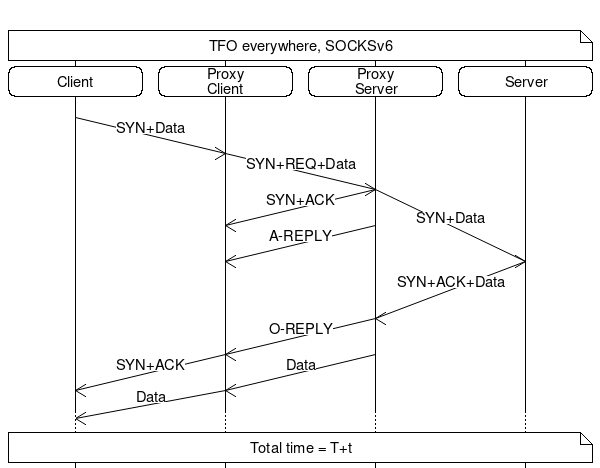 # MSC everywhere, SOCKS6 
msc {
#     hscale = "0.5";
     c[label=""], pc[label=""], ps[label=""], s[label=""]; 
     c note s[label="TFO everywhere, SOCKSv6"];
     c rbox c [label="Client"], 
     pc rbox pc[label="Proxy\nClient"], 
     ps rbox ps[label="Proxy\nServer"], 
     s rbox s[label="Server"];

     c =>> pc[label = "SYN+Data", arcskip=1 ]; 
     pc =>> ps[label = "SYN+REQ+Data", arcskip=1 ]; 
     ps =>> s[label = "SYN+Data", arcskip=2 ], 
     |||, 
     ps =>> pc[label = "SYN+ACK", arcskip=1 ];  
     ps =>> pc[label = "A-REPLY", arcskip=1 ];
      s =>> ps[label = "SYN+ACK+Data", arcskip=2 ]; 
      |||;
#     ps box ps [label ="accept"];
     ps =>> pc [label = "O-REPLY", arcskip=1];
     ps =>> pc [label = "Data", arcskip=1],
     pc =>> c [label = "SYN+ACK", arcskip=1];
     pc =>> c [label = "Data", arcskip=1];
     ...;
     c note s[label="Total time = T+t"];
}
